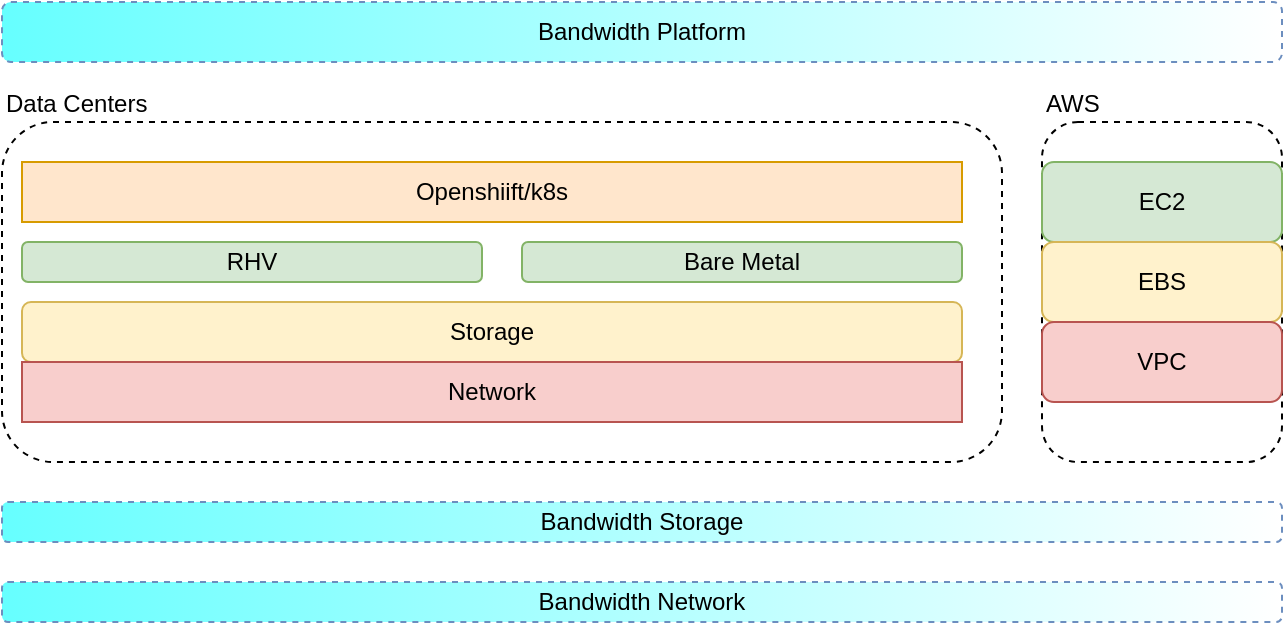 <mxfile version="13.0.5" type="github">
  <diagram id="LbiZ8pvWBlCiQUzygJiZ" name="Page-1">
    <mxGraphModel dx="827" dy="843" grid="1" gridSize="10" guides="1" tooltips="1" connect="1" arrows="1" fold="1" page="1" pageScale="1" pageWidth="1600" pageHeight="900" math="0" shadow="0">
      <root>
        <mxCell id="0" />
        <mxCell id="1" parent="0" />
        <mxCell id="0HF_tEZIsqgijd7mcVRd-1" value="Bandwidth Platform" style="rounded=1;whiteSpace=wrap;html=1;fillColor=#66FFFF;strokeColor=#6c8ebf;gradientColor=#ffffff;gradientDirection=east;dashed=1;" parent="1" vertex="1">
          <mxGeometry x="40" y="80" width="640" height="30" as="geometry" />
        </mxCell>
        <mxCell id="0HF_tEZIsqgijd7mcVRd-2" value="Bandwidth Storage" style="rounded=1;whiteSpace=wrap;html=1;fillColor=#66FFFF;strokeColor=#6c8ebf;gradientColor=#ffffff;gradientDirection=east;dashed=1;" parent="1" vertex="1">
          <mxGeometry x="40" y="330" width="640" height="20" as="geometry" />
        </mxCell>
        <mxCell id="0HF_tEZIsqgijd7mcVRd-3" value="Bandwidth Network" style="rounded=1;whiteSpace=wrap;html=1;fillColor=#66FFFF;strokeColor=#6c8ebf;gradientColor=#ffffff;gradientDirection=east;dashed=1;" parent="1" vertex="1">
          <mxGeometry x="40" y="370" width="640" height="20" as="geometry" />
        </mxCell>
        <mxCell id="0HF_tEZIsqgijd7mcVRd-6" value="Data Centers" style="rounded=1;whiteSpace=wrap;html=1;dashed=1;fillColor=none;gradientColor=#ffffff;labelPosition=center;verticalLabelPosition=top;align=left;verticalAlign=bottom;" parent="1" vertex="1">
          <mxGeometry x="40" y="140" width="500" height="170" as="geometry" />
        </mxCell>
        <mxCell id="0HF_tEZIsqgijd7mcVRd-8" value="RHV" style="rounded=1;whiteSpace=wrap;html=1;fillColor=#d5e8d4;align=center;strokeColor=#82b366;" parent="1" vertex="1">
          <mxGeometry x="50" y="200" width="230" height="20" as="geometry" />
        </mxCell>
        <mxCell id="0HF_tEZIsqgijd7mcVRd-9" value="Storage" style="rounded=1;whiteSpace=wrap;html=1;fillColor=#fff2cc;align=center;strokeColor=#d6b656;" parent="1" vertex="1">
          <mxGeometry x="50" y="230" width="470" height="30" as="geometry" />
        </mxCell>
        <mxCell id="0HF_tEZIsqgijd7mcVRd-10" value="Network" style="rounded=1;whiteSpace=wrap;html=1;fillColor=#f8cecc;align=center;strokeColor=#b85450;arcSize=0;" parent="1" vertex="1">
          <mxGeometry x="50" y="260" width="470" height="30" as="geometry" />
        </mxCell>
        <mxCell id="0HF_tEZIsqgijd7mcVRd-19" value="Bare Metal" style="rounded=1;whiteSpace=wrap;html=1;fillColor=#d5e8d4;align=center;strokeColor=#82b366;" parent="1" vertex="1">
          <mxGeometry x="300" y="200" width="220" height="20" as="geometry" />
        </mxCell>
        <mxCell id="i8W5AadSWb6OgPMyyGvC-1" value="" style="group" vertex="1" connectable="0" parent="1">
          <mxGeometry x="560" y="140" width="120" height="170" as="geometry" />
        </mxCell>
        <mxCell id="0HF_tEZIsqgijd7mcVRd-7" value="AWS" style="rounded=1;whiteSpace=wrap;html=1;dashed=1;fillColor=none;gradientColor=#ffffff;labelPosition=center;verticalLabelPosition=top;align=left;verticalAlign=bottom;" parent="i8W5AadSWb6OgPMyyGvC-1" vertex="1">
          <mxGeometry width="120" height="170" as="geometry" />
        </mxCell>
        <mxCell id="0HF_tEZIsqgijd7mcVRd-16" value="EC2" style="rounded=1;whiteSpace=wrap;html=1;fillColor=#d5e8d4;align=center;strokeColor=#82b366;" parent="i8W5AadSWb6OgPMyyGvC-1" vertex="1">
          <mxGeometry y="20" width="120" height="40" as="geometry" />
        </mxCell>
        <mxCell id="0HF_tEZIsqgijd7mcVRd-17" value="EBS" style="rounded=1;whiteSpace=wrap;html=1;fillColor=#fff2cc;align=center;strokeColor=#d6b656;" parent="i8W5AadSWb6OgPMyyGvC-1" vertex="1">
          <mxGeometry y="60" width="120" height="40" as="geometry" />
        </mxCell>
        <mxCell id="0HF_tEZIsqgijd7mcVRd-18" value="VPC" style="rounded=1;whiteSpace=wrap;html=1;fillColor=#f8cecc;align=center;strokeColor=#b85450;" parent="i8W5AadSWb6OgPMyyGvC-1" vertex="1">
          <mxGeometry y="100" width="120" height="40" as="geometry" />
        </mxCell>
        <mxCell id="i8W5AadSWb6OgPMyyGvC-2" value="Openshiift/k8s" style="rounded=1;whiteSpace=wrap;html=1;fillColor=#ffe6cc;align=center;strokeColor=#d79b00;arcSize=0;" vertex="1" parent="1">
          <mxGeometry x="50" y="160" width="470" height="30" as="geometry" />
        </mxCell>
      </root>
    </mxGraphModel>
  </diagram>
</mxfile>
